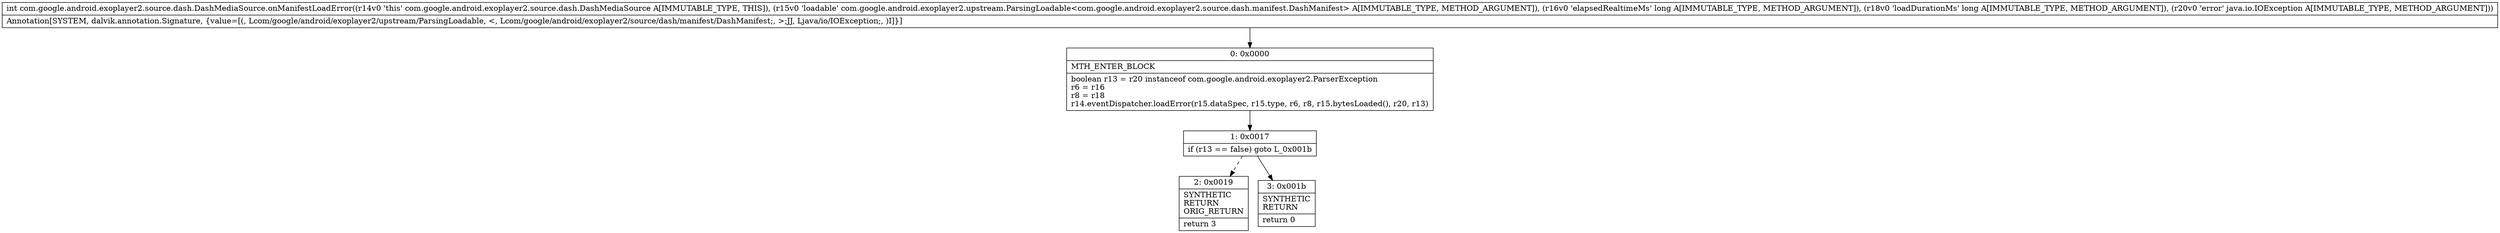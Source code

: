 digraph "CFG forcom.google.android.exoplayer2.source.dash.DashMediaSource.onManifestLoadError(Lcom\/google\/android\/exoplayer2\/upstream\/ParsingLoadable;JJLjava\/io\/IOException;)I" {
Node_0 [shape=record,label="{0\:\ 0x0000|MTH_ENTER_BLOCK\l|boolean r13 = r20 instanceof com.google.android.exoplayer2.ParserException\lr6 = r16\lr8 = r18\lr14.eventDispatcher.loadError(r15.dataSpec, r15.type, r6, r8, r15.bytesLoaded(), r20, r13)\l}"];
Node_1 [shape=record,label="{1\:\ 0x0017|if (r13 == false) goto L_0x001b\l}"];
Node_2 [shape=record,label="{2\:\ 0x0019|SYNTHETIC\lRETURN\lORIG_RETURN\l|return 3\l}"];
Node_3 [shape=record,label="{3\:\ 0x001b|SYNTHETIC\lRETURN\l|return 0\l}"];
MethodNode[shape=record,label="{int com.google.android.exoplayer2.source.dash.DashMediaSource.onManifestLoadError((r14v0 'this' com.google.android.exoplayer2.source.dash.DashMediaSource A[IMMUTABLE_TYPE, THIS]), (r15v0 'loadable' com.google.android.exoplayer2.upstream.ParsingLoadable\<com.google.android.exoplayer2.source.dash.manifest.DashManifest\> A[IMMUTABLE_TYPE, METHOD_ARGUMENT]), (r16v0 'elapsedRealtimeMs' long A[IMMUTABLE_TYPE, METHOD_ARGUMENT]), (r18v0 'loadDurationMs' long A[IMMUTABLE_TYPE, METHOD_ARGUMENT]), (r20v0 'error' java.io.IOException A[IMMUTABLE_TYPE, METHOD_ARGUMENT]))  | Annotation[SYSTEM, dalvik.annotation.Signature, \{value=[(, Lcom\/google\/android\/exoplayer2\/upstream\/ParsingLoadable, \<, Lcom\/google\/android\/exoplayer2\/source\/dash\/manifest\/DashManifest;, \>;JJ, Ljava\/io\/IOException;, )I]\}]\l}"];
MethodNode -> Node_0;
Node_0 -> Node_1;
Node_1 -> Node_2[style=dashed];
Node_1 -> Node_3;
}

